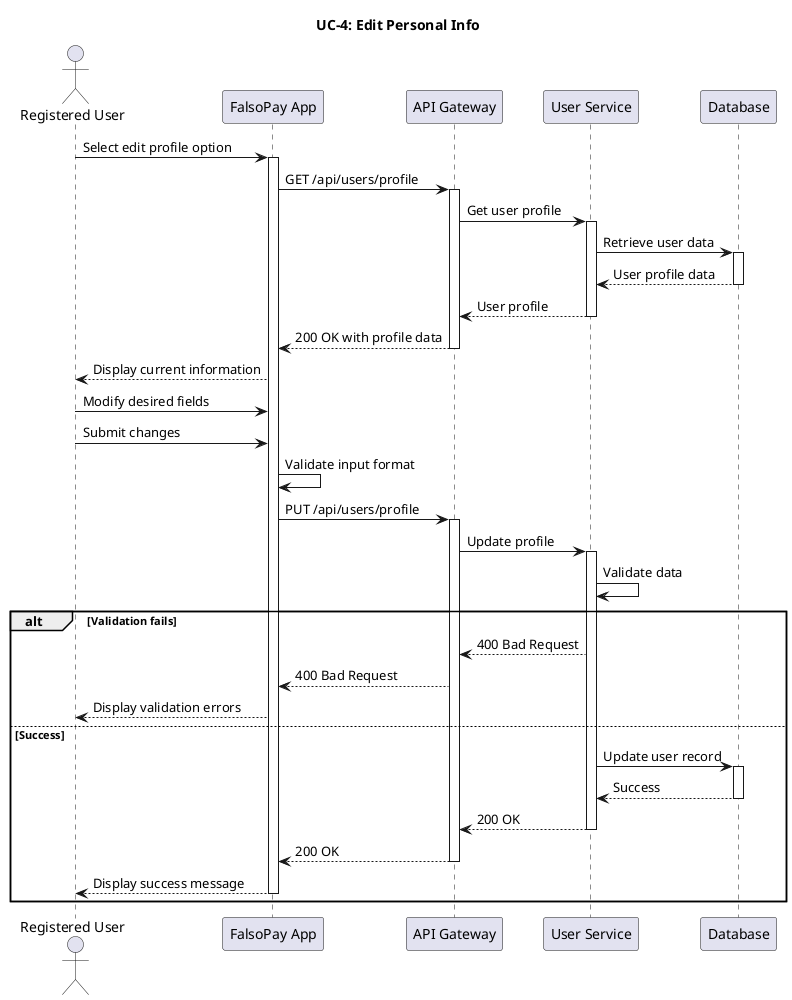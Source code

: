 @startuml UC4-EditPersonalInfo

actor "Registered User" as User
participant "FalsoPay App" as App
participant "API Gateway" as Gateway
participant "User Service" as UserService
participant "Database" as DB

title UC-4: Edit Personal Info

User -> App: Select edit profile option
activate App

App -> Gateway: GET /api/users/profile
activate Gateway

Gateway -> UserService: Get user profile
activate UserService

UserService -> DB: Retrieve user data
activate DB
DB --> UserService: User profile data
deactivate DB

UserService --> Gateway: User profile
deactivate UserService

Gateway --> App: 200 OK with profile data
deactivate Gateway

App --> User: Display current information

User -> App: Modify desired fields
User -> App: Submit changes


App -> App: Validate input format
App -> Gateway: PUT /api/users/profile
activate Gateway

Gateway -> UserService: Update profile
activate UserService

UserService -> UserService: Validate data

alt Validation fails
    UserService --> Gateway: 400 Bad Request
    Gateway --> App: 400 Bad Request
    App --> User: Display validation errors
else Success
    UserService -> DB: Update user record
    activate DB
    DB --> UserService: Success
    deactivate DB
    
    UserService --> Gateway: 200 OK
    deactivate UserService
    
    Gateway --> App: 200 OK
    deactivate Gateway
    
    App --> User: Display success message
    deactivate App
end

@enduml 